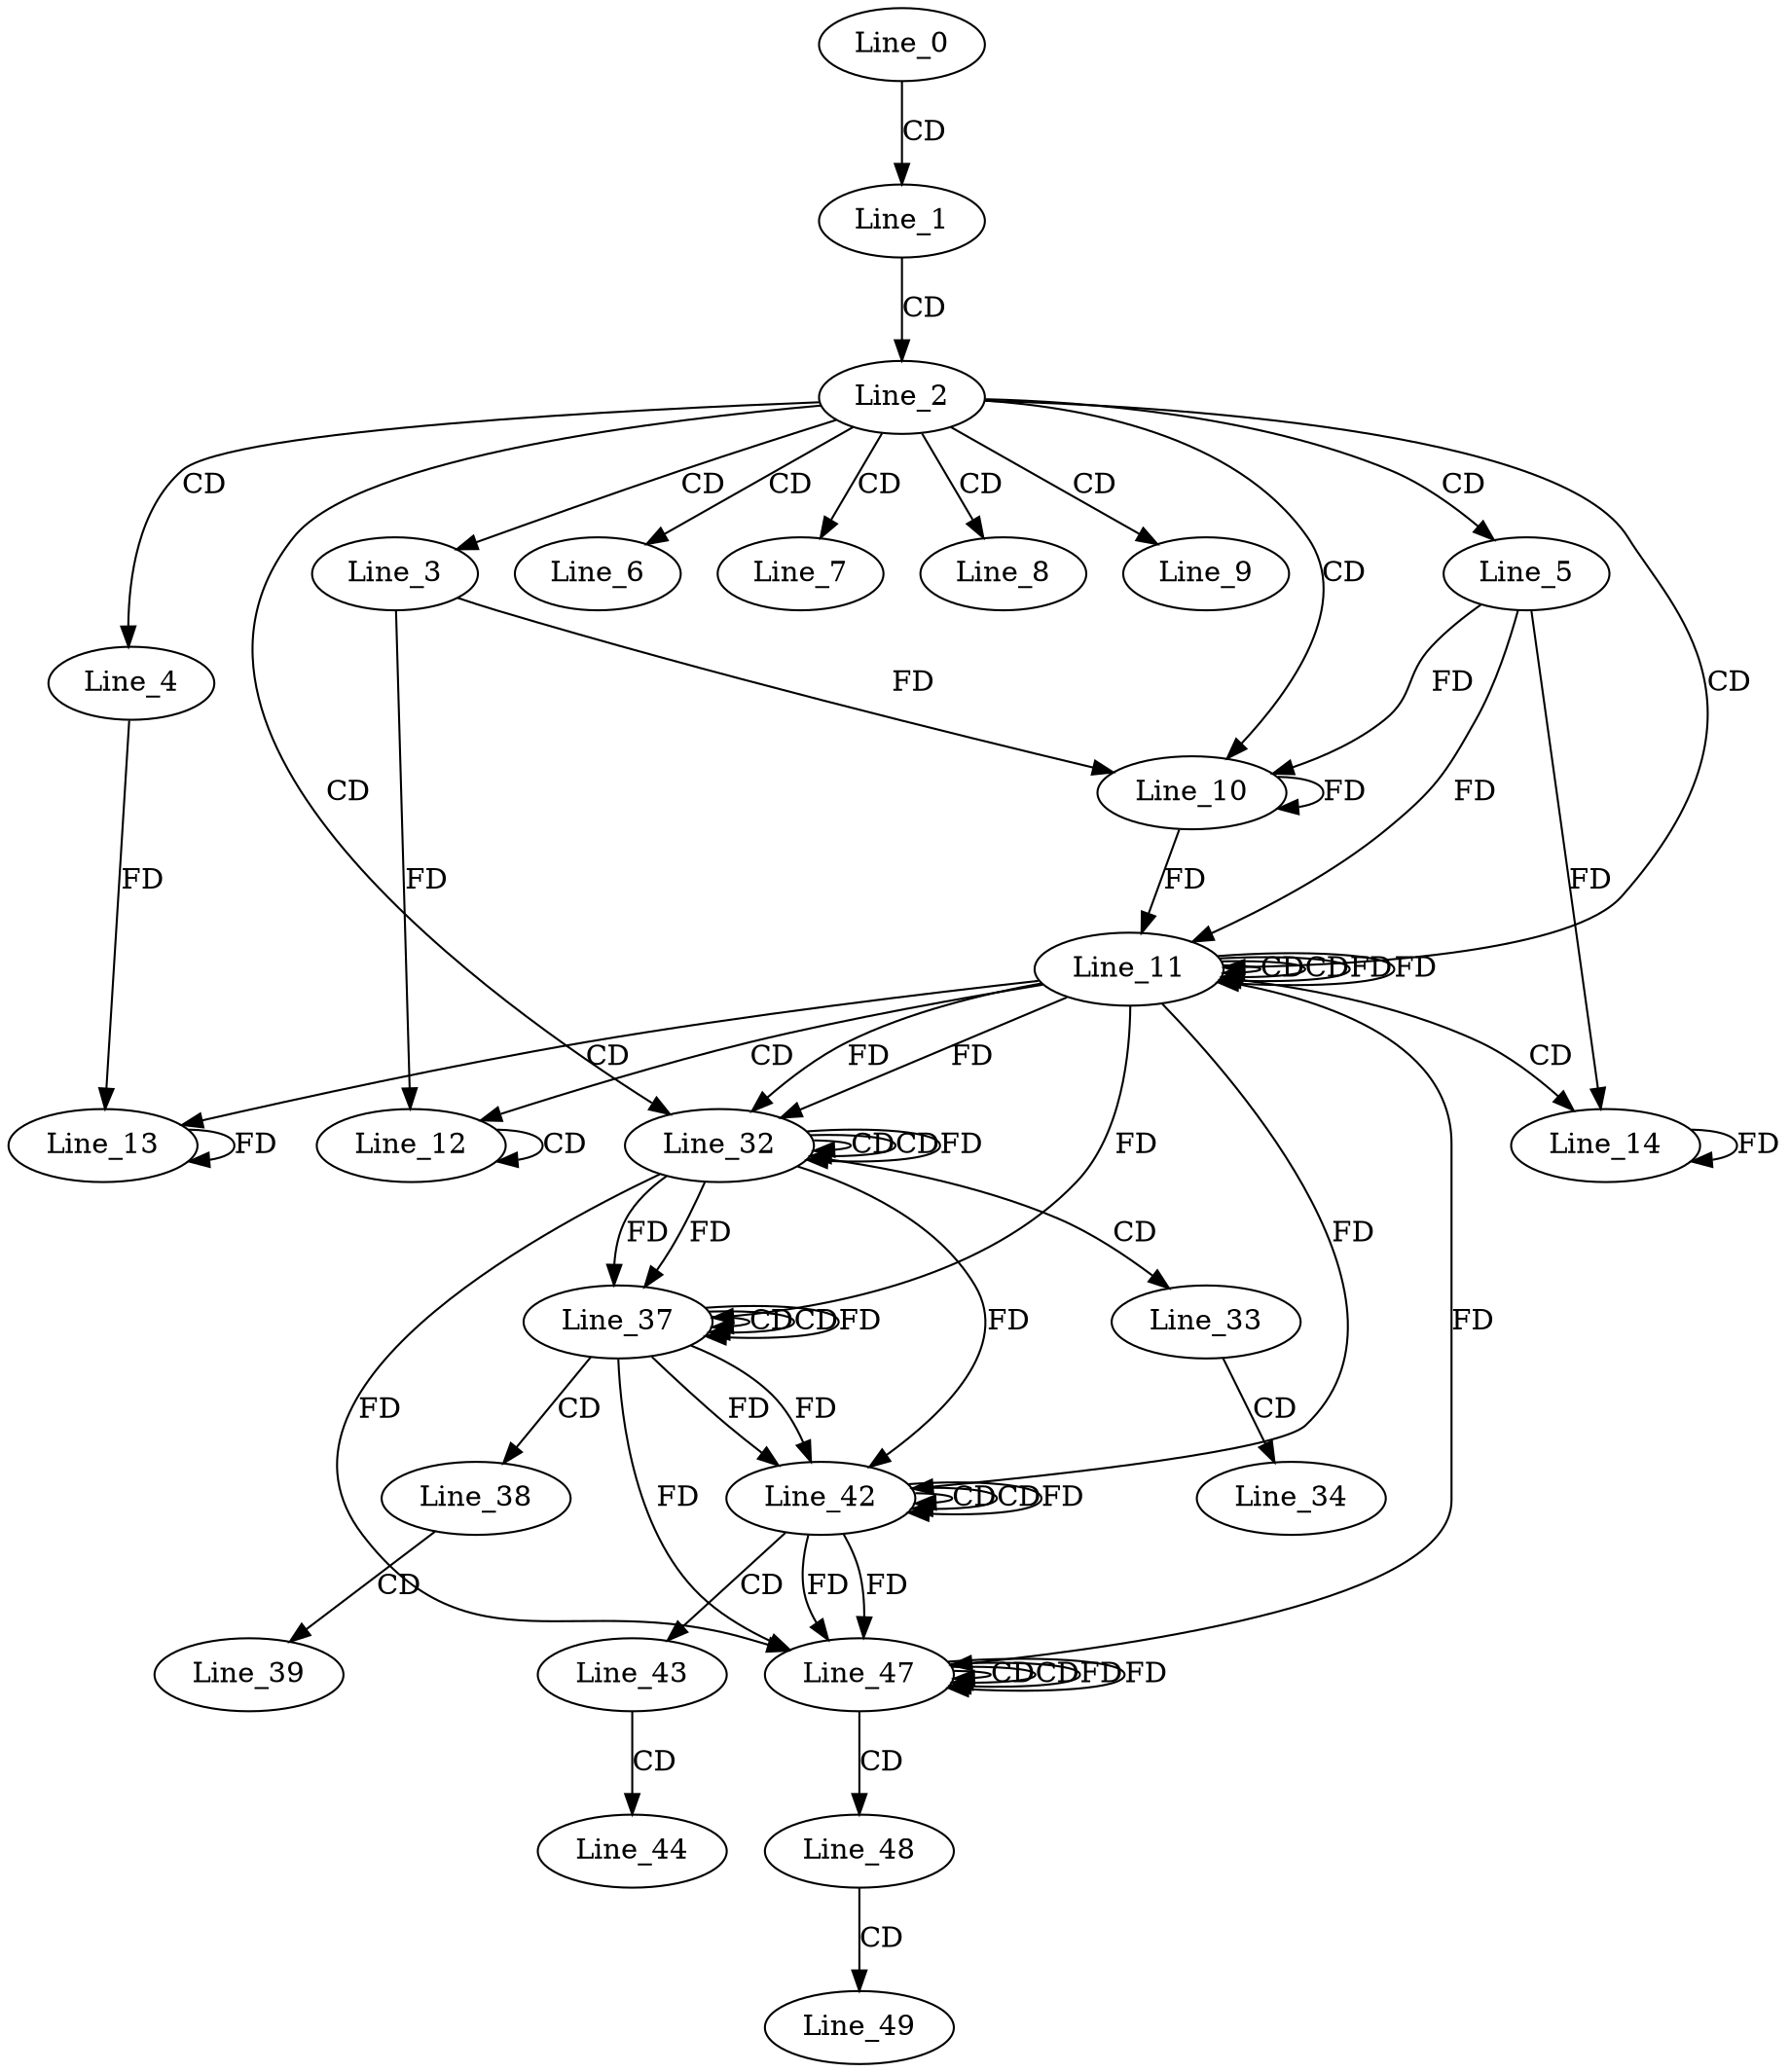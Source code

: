 digraph G {
  Line_0;
  Line_1;
  Line_2;
  Line_3;
  Line_4;
  Line_5;
  Line_6;
  Line_7;
  Line_8;
  Line_9;
  Line_10;
  Line_10;
  Line_10;
  Line_11;
  Line_11;
  Line_11;
  Line_12;
  Line_12;
  Line_12;
  Line_13;
  Line_13;
  Line_14;
  Line_14;
  Line_32;
  Line_32;
  Line_32;
  Line_33;
  Line_34;
  Line_37;
  Line_37;
  Line_37;
  Line_38;
  Line_39;
  Line_42;
  Line_42;
  Line_42;
  Line_43;
  Line_44;
  Line_47;
  Line_47;
  Line_47;
  Line_48;
  Line_49;
  Line_0 -> Line_1 [ label="CD" ];
  Line_1 -> Line_2 [ label="CD" ];
  Line_2 -> Line_3 [ label="CD" ];
  Line_2 -> Line_4 [ label="CD" ];
  Line_2 -> Line_5 [ label="CD" ];
  Line_2 -> Line_6 [ label="CD" ];
  Line_2 -> Line_7 [ label="CD" ];
  Line_2 -> Line_8 [ label="CD" ];
  Line_2 -> Line_9 [ label="CD" ];
  Line_2 -> Line_10 [ label="CD" ];
  Line_5 -> Line_10 [ label="FD" ];
  Line_10 -> Line_10 [ label="FD" ];
  Line_3 -> Line_10 [ label="FD" ];
  Line_2 -> Line_11 [ label="CD" ];
  Line_11 -> Line_11 [ label="CD" ];
  Line_5 -> Line_11 [ label="FD" ];
  Line_10 -> Line_11 [ label="FD" ];
  Line_11 -> Line_11 [ label="CD" ];
  Line_11 -> Line_11 [ label="FD" ];
  Line_11 -> Line_12 [ label="CD" ];
  Line_12 -> Line_12 [ label="CD" ];
  Line_3 -> Line_12 [ label="FD" ];
  Line_11 -> Line_13 [ label="CD" ];
  Line_13 -> Line_13 [ label="FD" ];
  Line_4 -> Line_13 [ label="FD" ];
  Line_11 -> Line_14 [ label="CD" ];
  Line_14 -> Line_14 [ label="FD" ];
  Line_5 -> Line_14 [ label="FD" ];
  Line_2 -> Line_32 [ label="CD" ];
  Line_32 -> Line_32 [ label="CD" ];
  Line_11 -> Line_32 [ label="FD" ];
  Line_32 -> Line_32 [ label="CD" ];
  Line_32 -> Line_32 [ label="FD" ];
  Line_11 -> Line_32 [ label="FD" ];
  Line_32 -> Line_33 [ label="CD" ];
  Line_33 -> Line_34 [ label="CD" ];
  Line_37 -> Line_37 [ label="CD" ];
  Line_32 -> Line_37 [ label="FD" ];
  Line_37 -> Line_37 [ label="CD" ];
  Line_37 -> Line_37 [ label="FD" ];
  Line_32 -> Line_37 [ label="FD" ];
  Line_11 -> Line_37 [ label="FD" ];
  Line_37 -> Line_38 [ label="CD" ];
  Line_38 -> Line_39 [ label="CD" ];
  Line_42 -> Line_42 [ label="CD" ];
  Line_37 -> Line_42 [ label="FD" ];
  Line_42 -> Line_42 [ label="CD" ];
  Line_42 -> Line_42 [ label="FD" ];
  Line_37 -> Line_42 [ label="FD" ];
  Line_32 -> Line_42 [ label="FD" ];
  Line_11 -> Line_42 [ label="FD" ];
  Line_42 -> Line_43 [ label="CD" ];
  Line_43 -> Line_44 [ label="CD" ];
  Line_47 -> Line_47 [ label="CD" ];
  Line_42 -> Line_47 [ label="FD" ];
  Line_47 -> Line_47 [ label="CD" ];
  Line_47 -> Line_47 [ label="FD" ];
  Line_42 -> Line_47 [ label="FD" ];
  Line_37 -> Line_47 [ label="FD" ];
  Line_32 -> Line_47 [ label="FD" ];
  Line_11 -> Line_47 [ label="FD" ];
  Line_47 -> Line_48 [ label="CD" ];
  Line_48 -> Line_49 [ label="CD" ];
  Line_11 -> Line_11 [ label="FD" ];
  Line_47 -> Line_47 [ label="FD" ];
}
